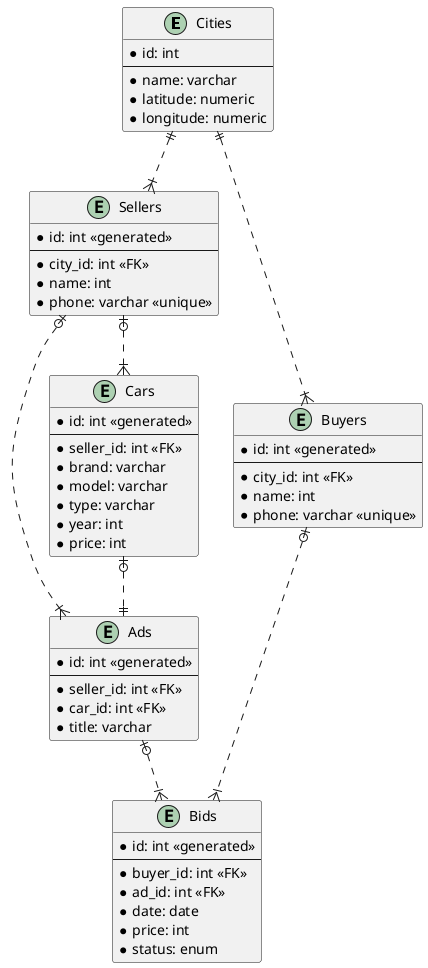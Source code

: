 @startuml

entity Cities{
    * id: int
    --
    * name: varchar
    * latitude: numeric
    * longitude: numeric
}
entity Sellers{
    * id: int <<generated>>
    --
    * city_id: int <<FK>>
    * name: int
    * phone: varchar <<unique>>
}
entity Buyers{
    * id: int <<generated>>
    --
    * city_id: int <<FK>>
    * name: int
    * phone: varchar <<unique>>
}
entity Ads{
    * id: int <<generated>>
    --
    * seller_id: int <<FK>>
    * car_id: int <<FK>>
    * title: varchar
}
entity Cars{
    * id: int <<generated>>
    --
    * seller_id: int <<FK>>
    * brand: varchar
    * model: varchar
    * type: varchar
    * year: int
    * price: int
}
entity Bids{
    * id: int <<generated>>
    --
    * buyer_id: int <<FK>>
    * ad_id: int <<FK>>
    * date: date
    * price: int
    * status: enum
}

Cities ||..|{ Sellers
Cities ||..|{ Buyers
Sellers |o..|{ Cars
Sellers |o..|{ Ads
Cars |o..|| Ads
Ads |o..|{ Bids
Buyers |o..|{ Bids

@enduml
